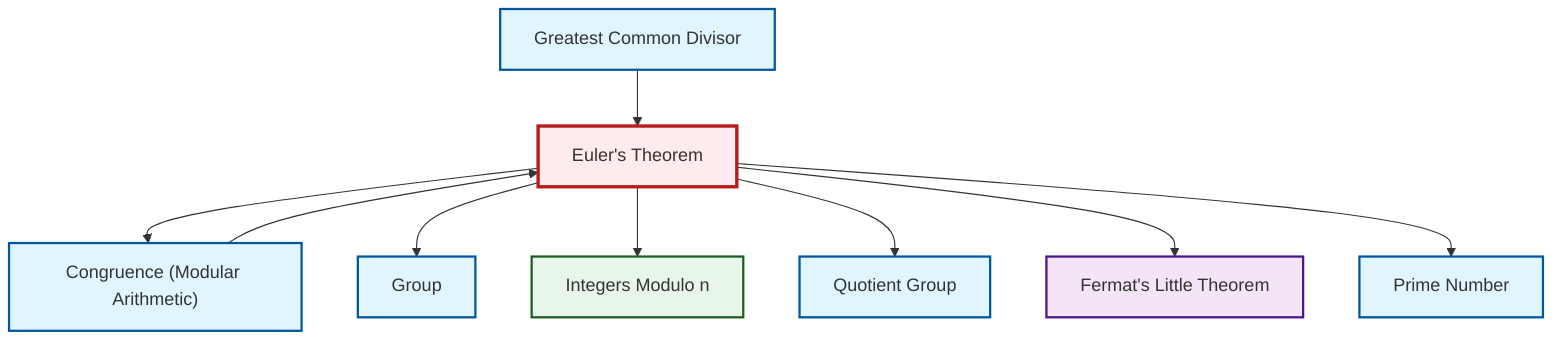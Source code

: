 graph TD
    classDef definition fill:#e1f5fe,stroke:#01579b,stroke-width:2px
    classDef theorem fill:#f3e5f5,stroke:#4a148c,stroke-width:2px
    classDef axiom fill:#fff3e0,stroke:#e65100,stroke-width:2px
    classDef example fill:#e8f5e9,stroke:#1b5e20,stroke-width:2px
    classDef current fill:#ffebee,stroke:#b71c1c,stroke-width:3px
    thm-fermat-little["Fermat's Little Theorem"]:::theorem
    def-gcd["Greatest Common Divisor"]:::definition
    def-prime["Prime Number"]:::definition
    ex-quotient-integers-mod-n["Integers Modulo n"]:::example
    def-congruence["Congruence (Modular Arithmetic)"]:::definition
    def-quotient-group["Quotient Group"]:::definition
    def-group["Group"]:::definition
    thm-euler["Euler's Theorem"]:::theorem
    thm-euler --> def-congruence
    thm-euler --> def-group
    thm-euler --> ex-quotient-integers-mod-n
    thm-euler --> def-quotient-group
    thm-euler --> thm-fermat-little
    thm-euler --> def-prime
    def-congruence --> thm-euler
    def-gcd --> thm-euler
    class thm-euler current
